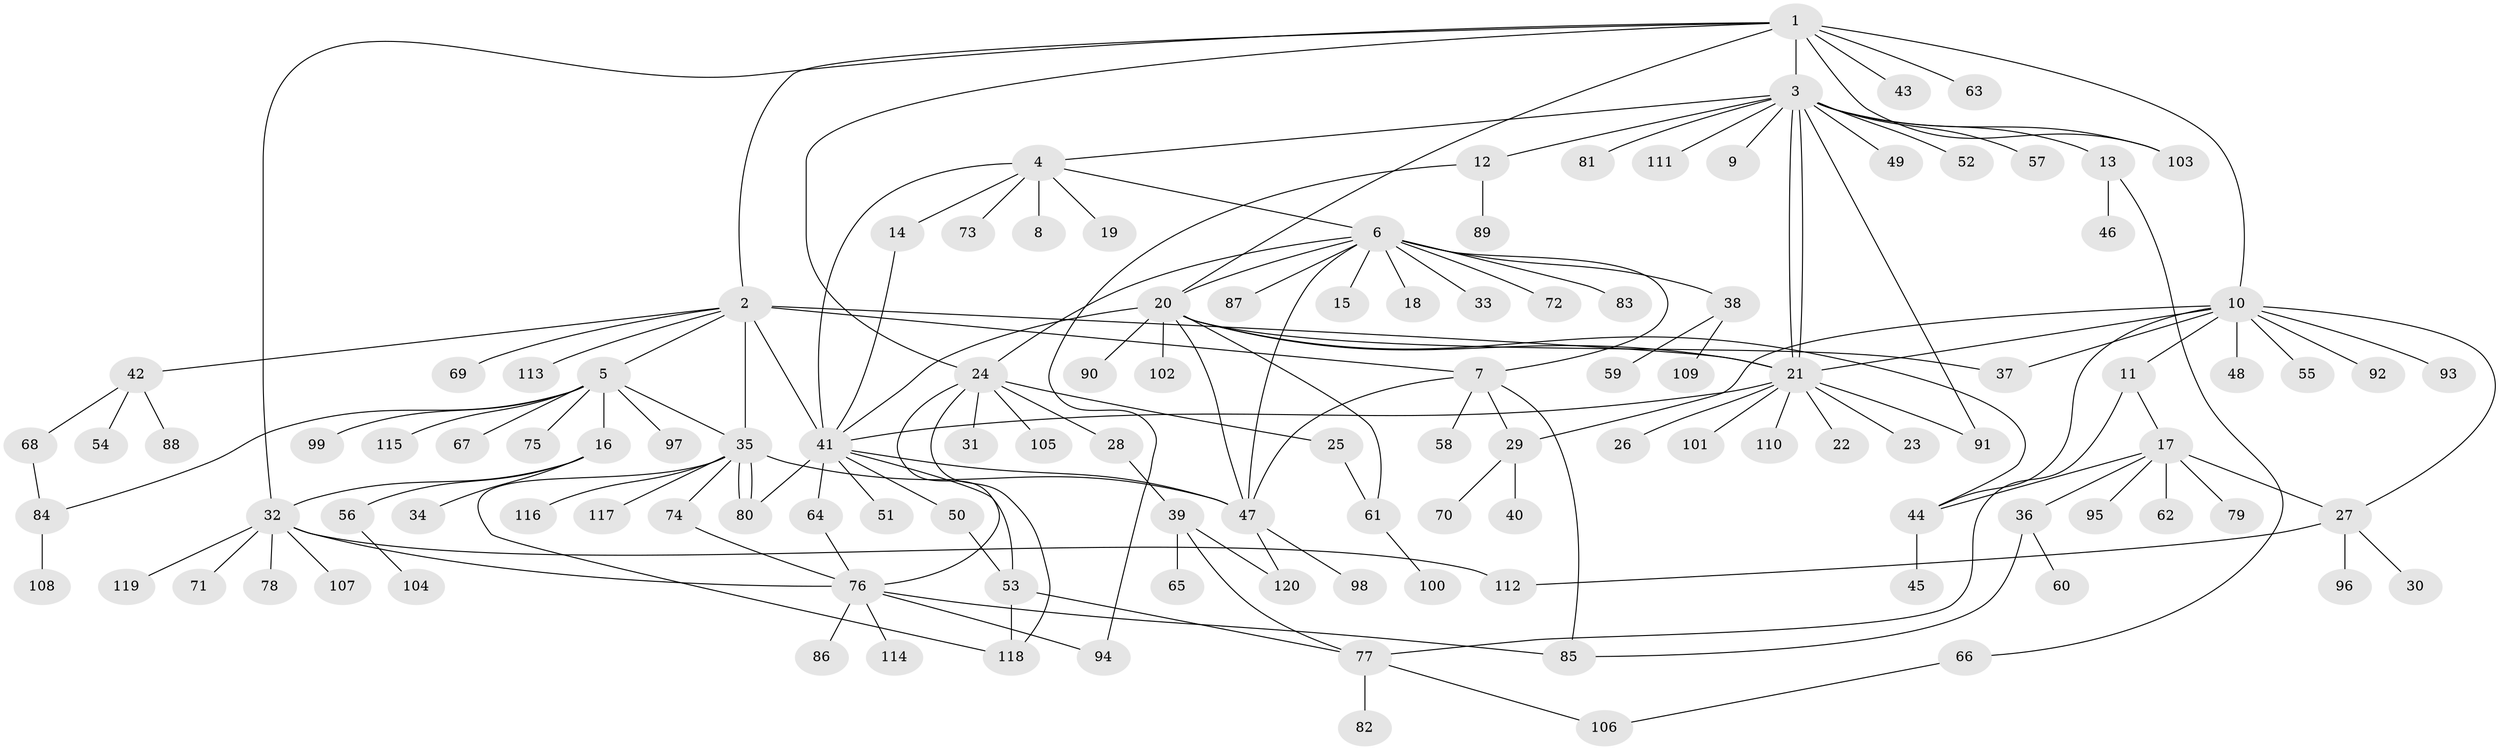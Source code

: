 // coarse degree distribution, {10: 0.016666666666666666, 9: 0.016666666666666666, 7: 0.03333333333333333, 15: 0.03333333333333333, 4: 0.06666666666666667, 6: 0.03333333333333333, 1: 0.6, 11: 0.03333333333333333, 2: 0.08333333333333333, 8: 0.03333333333333333, 5: 0.03333333333333333, 3: 0.016666666666666666}
// Generated by graph-tools (version 1.1) at 2025/18/03/04/25 18:18:26]
// undirected, 120 vertices, 161 edges
graph export_dot {
graph [start="1"]
  node [color=gray90,style=filled];
  1;
  2;
  3;
  4;
  5;
  6;
  7;
  8;
  9;
  10;
  11;
  12;
  13;
  14;
  15;
  16;
  17;
  18;
  19;
  20;
  21;
  22;
  23;
  24;
  25;
  26;
  27;
  28;
  29;
  30;
  31;
  32;
  33;
  34;
  35;
  36;
  37;
  38;
  39;
  40;
  41;
  42;
  43;
  44;
  45;
  46;
  47;
  48;
  49;
  50;
  51;
  52;
  53;
  54;
  55;
  56;
  57;
  58;
  59;
  60;
  61;
  62;
  63;
  64;
  65;
  66;
  67;
  68;
  69;
  70;
  71;
  72;
  73;
  74;
  75;
  76;
  77;
  78;
  79;
  80;
  81;
  82;
  83;
  84;
  85;
  86;
  87;
  88;
  89;
  90;
  91;
  92;
  93;
  94;
  95;
  96;
  97;
  98;
  99;
  100;
  101;
  102;
  103;
  104;
  105;
  106;
  107;
  108;
  109;
  110;
  111;
  112;
  113;
  114;
  115;
  116;
  117;
  118;
  119;
  120;
  1 -- 2;
  1 -- 3;
  1 -- 10;
  1 -- 20;
  1 -- 24;
  1 -- 32;
  1 -- 43;
  1 -- 63;
  1 -- 103;
  2 -- 5;
  2 -- 7;
  2 -- 21;
  2 -- 35;
  2 -- 41;
  2 -- 42;
  2 -- 69;
  2 -- 113;
  3 -- 4;
  3 -- 9;
  3 -- 12;
  3 -- 13;
  3 -- 21;
  3 -- 21;
  3 -- 49;
  3 -- 52;
  3 -- 57;
  3 -- 81;
  3 -- 91;
  3 -- 103;
  3 -- 111;
  4 -- 6;
  4 -- 8;
  4 -- 14;
  4 -- 19;
  4 -- 41;
  4 -- 73;
  5 -- 16;
  5 -- 35;
  5 -- 67;
  5 -- 75;
  5 -- 84;
  5 -- 97;
  5 -- 99;
  5 -- 115;
  6 -- 7;
  6 -- 15;
  6 -- 18;
  6 -- 20;
  6 -- 24;
  6 -- 33;
  6 -- 38;
  6 -- 47;
  6 -- 72;
  6 -- 83;
  6 -- 87;
  7 -- 29;
  7 -- 47;
  7 -- 58;
  7 -- 85;
  10 -- 11;
  10 -- 21;
  10 -- 27;
  10 -- 29;
  10 -- 37;
  10 -- 44;
  10 -- 48;
  10 -- 55;
  10 -- 92;
  10 -- 93;
  11 -- 17;
  11 -- 77;
  12 -- 89;
  12 -- 94;
  13 -- 46;
  13 -- 66;
  14 -- 41;
  16 -- 32;
  16 -- 34;
  16 -- 56;
  17 -- 27;
  17 -- 36;
  17 -- 44;
  17 -- 62;
  17 -- 79;
  17 -- 95;
  20 -- 21;
  20 -- 37;
  20 -- 41;
  20 -- 44;
  20 -- 47;
  20 -- 61;
  20 -- 90;
  20 -- 102;
  21 -- 22;
  21 -- 23;
  21 -- 26;
  21 -- 41;
  21 -- 91;
  21 -- 101;
  21 -- 110;
  24 -- 25;
  24 -- 28;
  24 -- 31;
  24 -- 76;
  24 -- 105;
  24 -- 118;
  25 -- 61;
  27 -- 30;
  27 -- 96;
  27 -- 112;
  28 -- 39;
  29 -- 40;
  29 -- 70;
  32 -- 71;
  32 -- 76;
  32 -- 78;
  32 -- 107;
  32 -- 112;
  32 -- 119;
  35 -- 47;
  35 -- 74;
  35 -- 80;
  35 -- 80;
  35 -- 116;
  35 -- 117;
  35 -- 118;
  36 -- 60;
  36 -- 85;
  38 -- 59;
  38 -- 109;
  39 -- 65;
  39 -- 77;
  39 -- 120;
  41 -- 47;
  41 -- 50;
  41 -- 51;
  41 -- 53;
  41 -- 64;
  41 -- 80;
  42 -- 54;
  42 -- 68;
  42 -- 88;
  44 -- 45;
  47 -- 98;
  47 -- 120;
  50 -- 53;
  53 -- 77;
  53 -- 118;
  56 -- 104;
  61 -- 100;
  64 -- 76;
  66 -- 106;
  68 -- 84;
  74 -- 76;
  76 -- 85;
  76 -- 86;
  76 -- 94;
  76 -- 114;
  77 -- 82;
  77 -- 106;
  84 -- 108;
}
